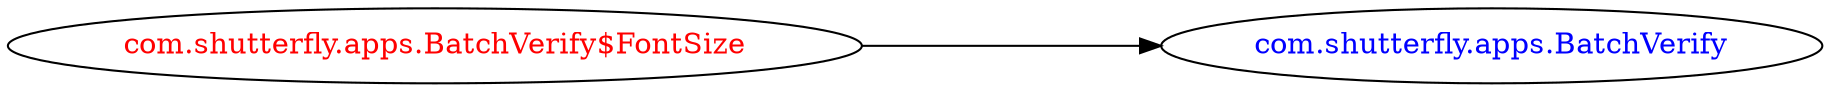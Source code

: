 digraph dependencyGraph {
 concentrate=true;
 ranksep="2.0";
 rankdir="LR"; 
 splines="ortho";
"com.shutterfly.apps.BatchVerify$FontSize" [fontcolor="red"];
"com.shutterfly.apps.BatchVerify" [ fontcolor="blue" ];
"com.shutterfly.apps.BatchVerify$FontSize"->"com.shutterfly.apps.BatchVerify";
}